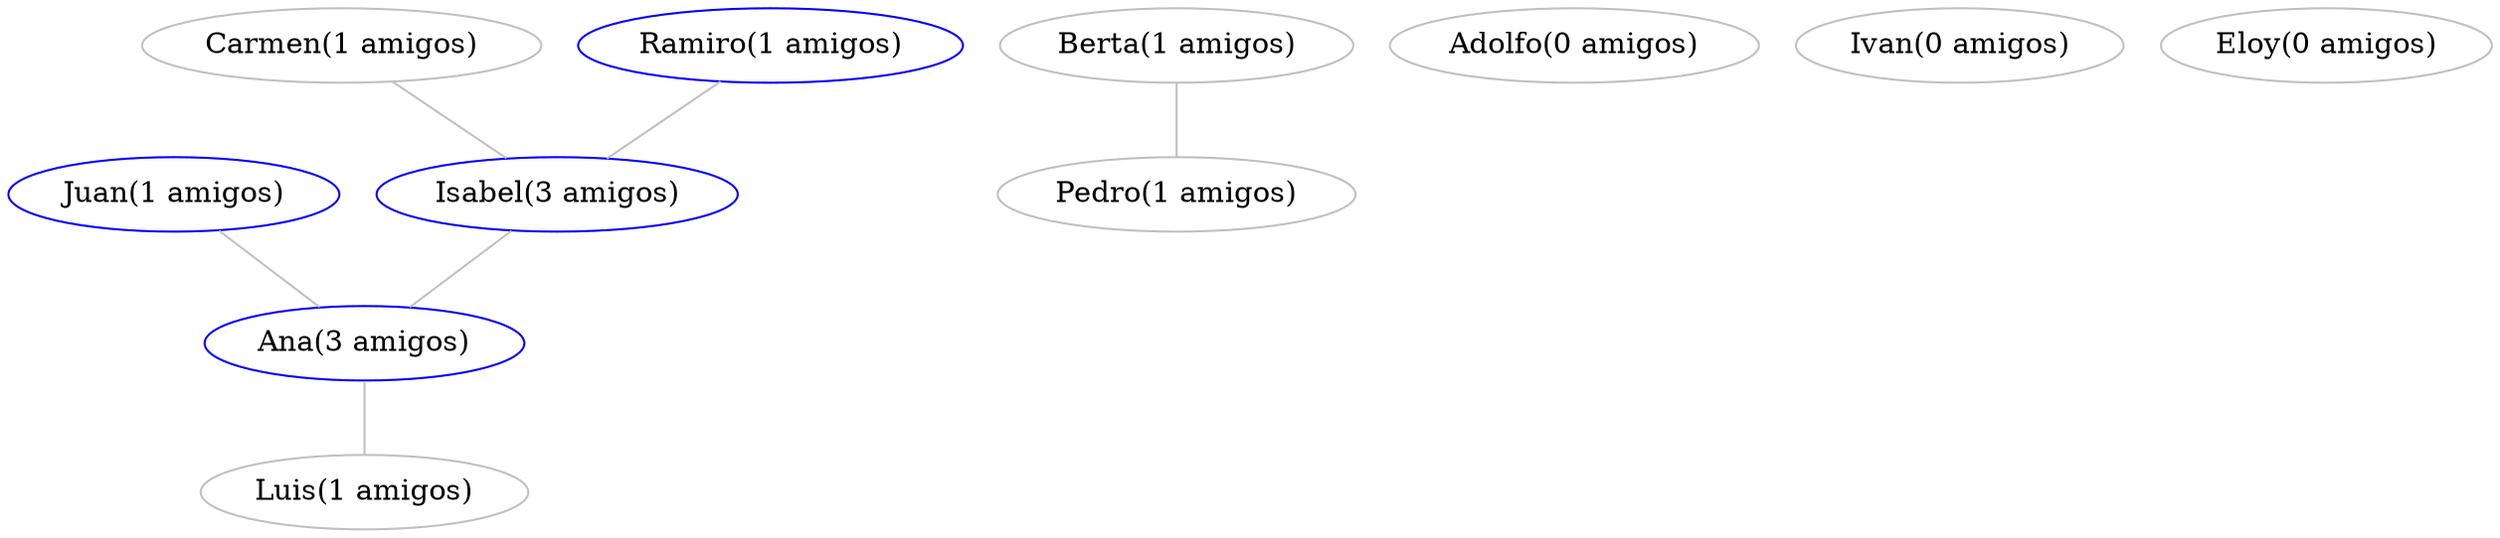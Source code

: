 strict graph G {
  1 [ color="blue" label="Ana(3 amigos)" ];
  2 [ color="gray" label="Berta(1 amigos)" ];
  3 [ color="gray" label="Adolfo(0 amigos)" ];
  4 [ color="gray" label="Ivan(0 amigos)" ];
  5 [ color="gray" label="Carmen(1 amigos)" ];
  6 [ color="gray" label="Luis(1 amigos)" ];
  7 [ color="blue" label="Juan(1 amigos)" ];
  8 [ color="gray" label="Pedro(1 amigos)" ];
  9 [ color="blue" label="Ramiro(1 amigos)" ];
  10 [ color="gray" label="Eloy(0 amigos)" ];
  11 [ color="blue" label="Isabel(3 amigos)" ];
  1 -- 6 [ color="gray" label="" ];
  2 -- 8 [ color="gray" label="" ];
  9 -- 11 [ color="gray" label="" ];
  5 -- 11 [ color="gray" label="" ];
  7 -- 1 [ color="gray" label="" ];
  11 -- 1 [ color="gray" label="" ];
}
